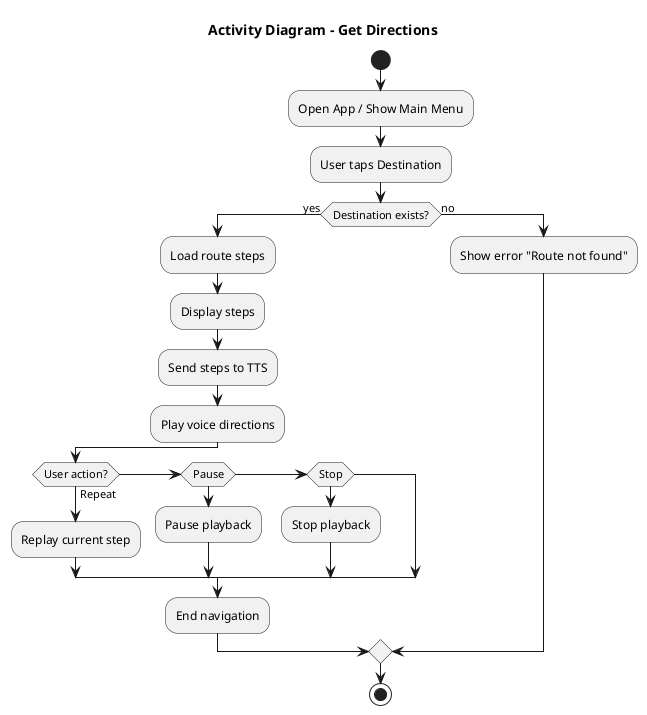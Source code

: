 @startuml
title Activity Diagram - Get Directions

start
:Open App / Show Main Menu;
:User taps Destination;
if (Destination exists?) then (yes)
  :Load route steps;
  :Display steps;
  :Send steps to TTS;
  :Play voice directions;
  if (User action?) then (Repeat)
    :Replay current step;
  elseif (Pause)
    :Pause playback;
  elseif (Stop)
    :Stop playback;
  endif
  :End navigation;
else (no)
  :Show error "Route not found";
endif
stop
@enduml
